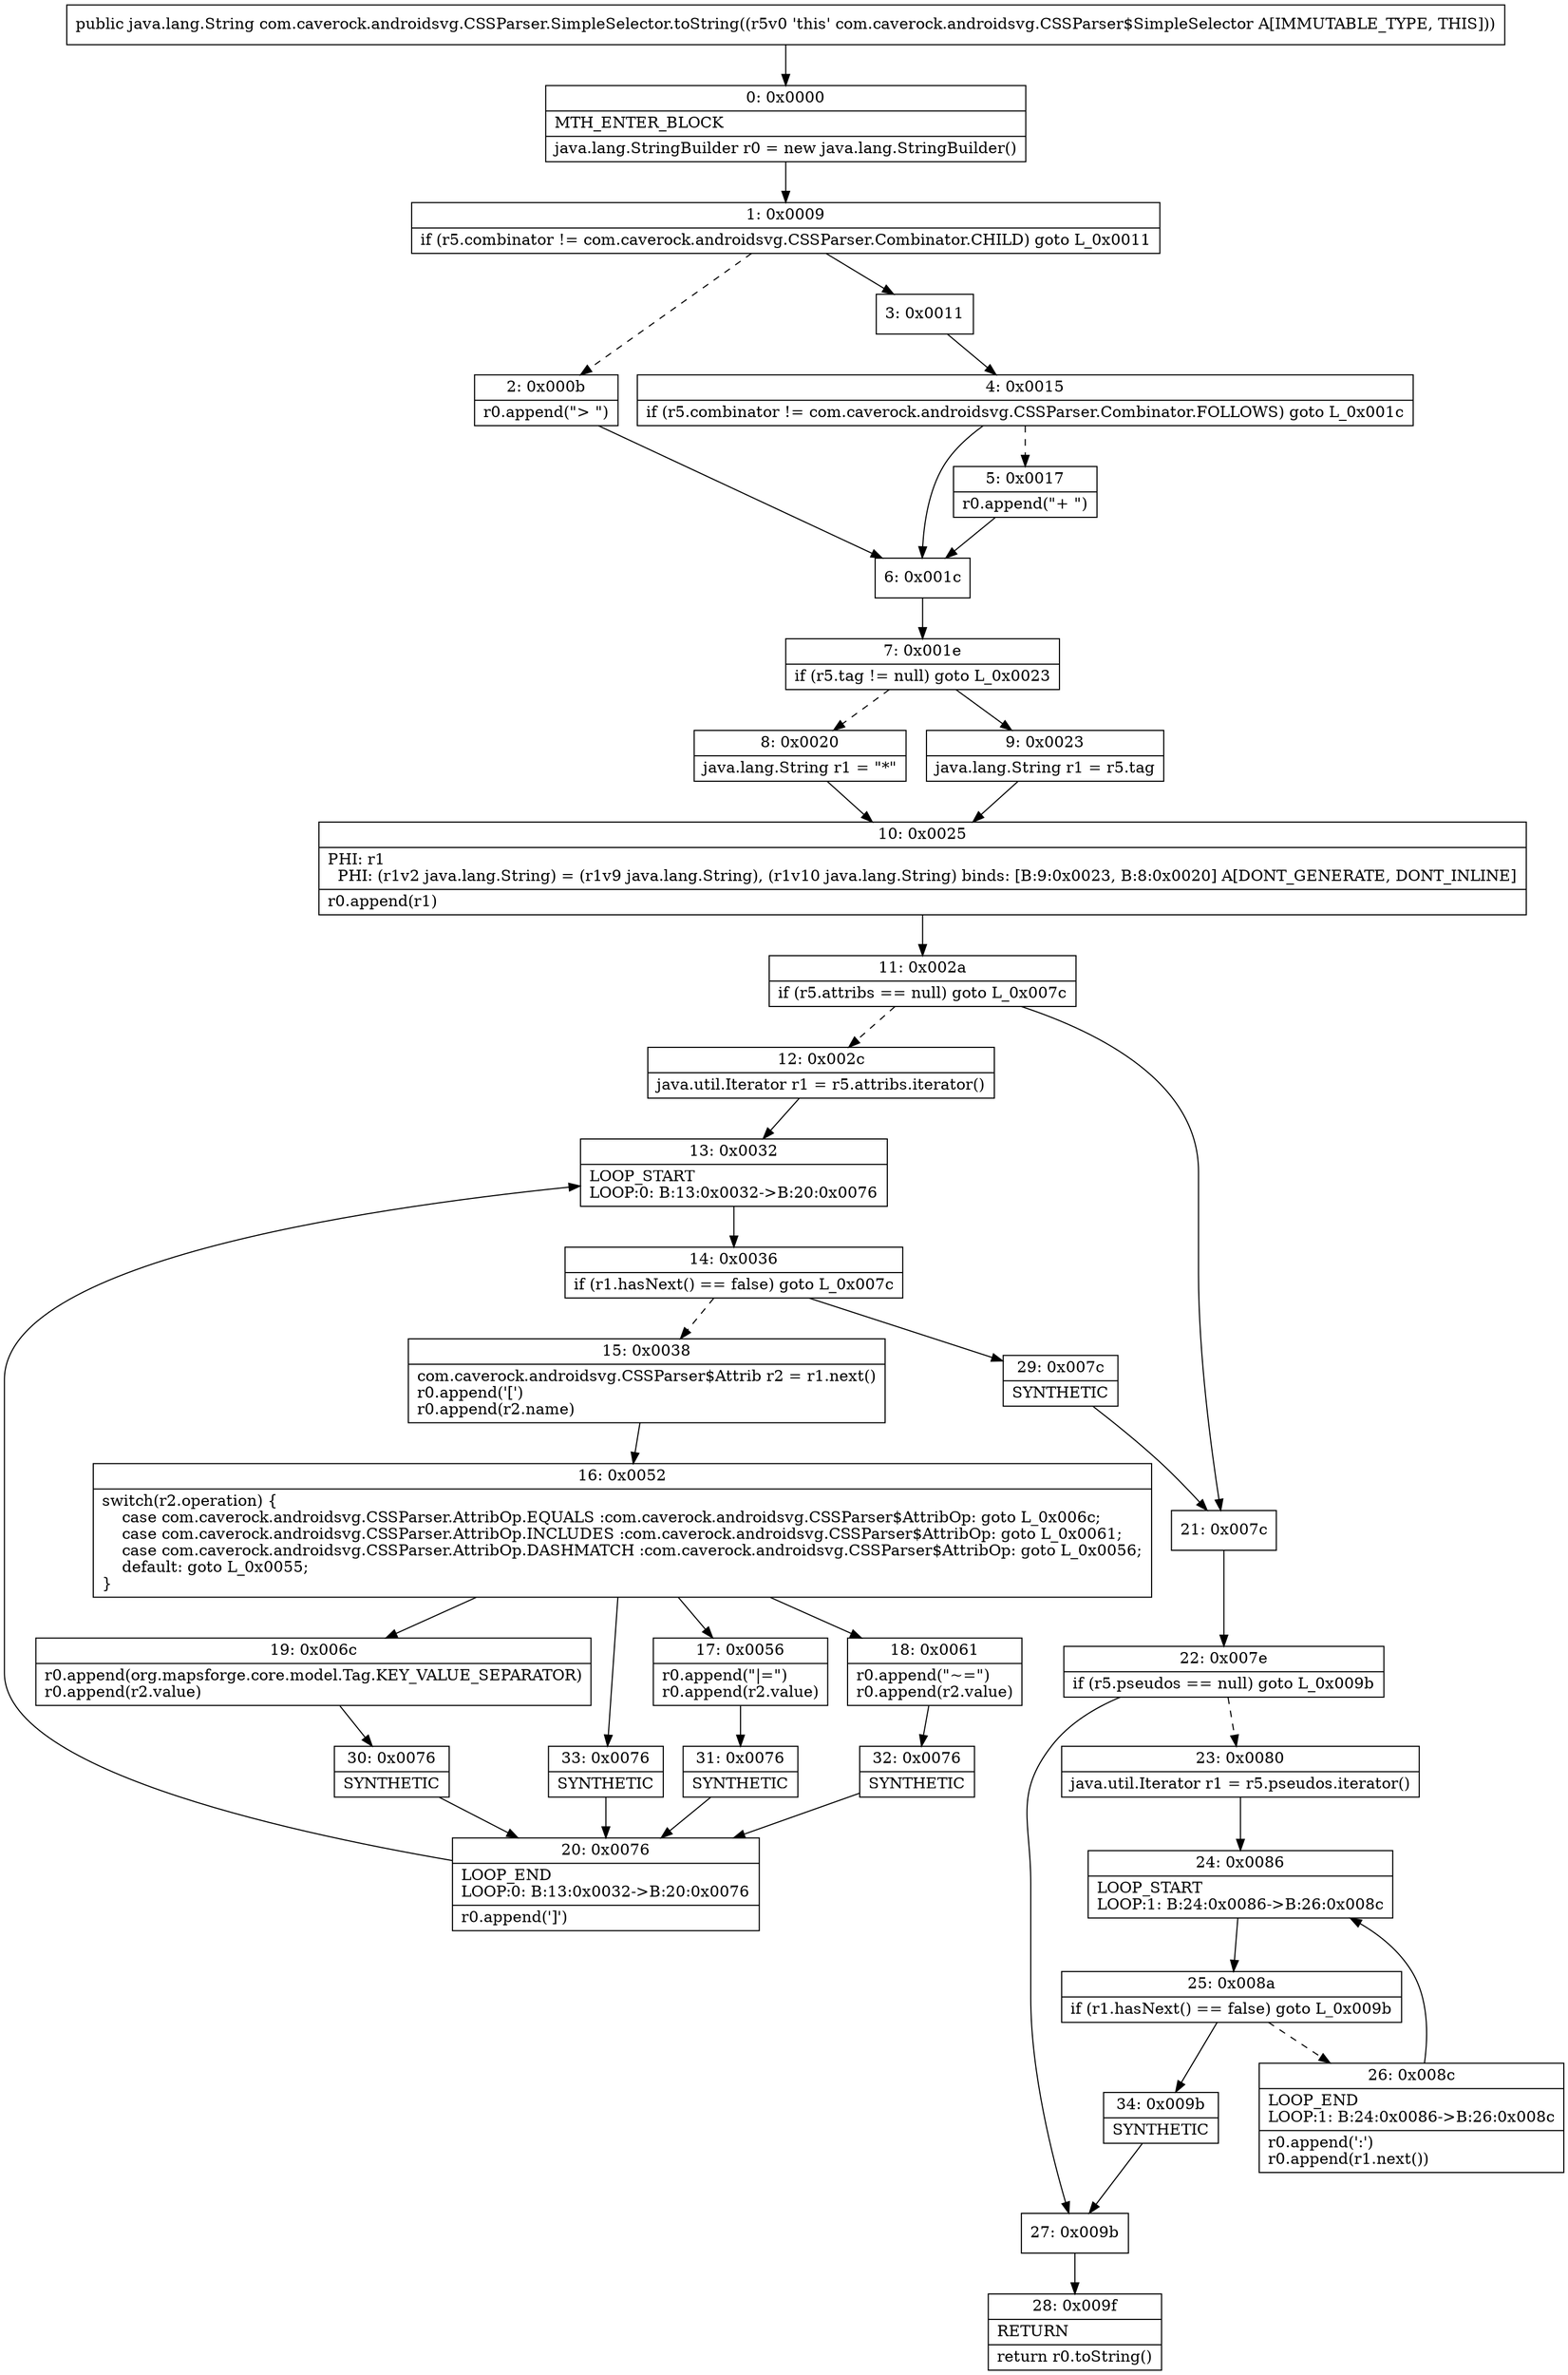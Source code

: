 digraph "CFG forcom.caverock.androidsvg.CSSParser.SimpleSelector.toString()Ljava\/lang\/String;" {
Node_0 [shape=record,label="{0\:\ 0x0000|MTH_ENTER_BLOCK\l|java.lang.StringBuilder r0 = new java.lang.StringBuilder()\l}"];
Node_1 [shape=record,label="{1\:\ 0x0009|if (r5.combinator != com.caverock.androidsvg.CSSParser.Combinator.CHILD) goto L_0x0011\l}"];
Node_2 [shape=record,label="{2\:\ 0x000b|r0.append(\"\> \")\l}"];
Node_3 [shape=record,label="{3\:\ 0x0011}"];
Node_4 [shape=record,label="{4\:\ 0x0015|if (r5.combinator != com.caverock.androidsvg.CSSParser.Combinator.FOLLOWS) goto L_0x001c\l}"];
Node_5 [shape=record,label="{5\:\ 0x0017|r0.append(\"+ \")\l}"];
Node_6 [shape=record,label="{6\:\ 0x001c}"];
Node_7 [shape=record,label="{7\:\ 0x001e|if (r5.tag != null) goto L_0x0023\l}"];
Node_8 [shape=record,label="{8\:\ 0x0020|java.lang.String r1 = \"*\"\l}"];
Node_9 [shape=record,label="{9\:\ 0x0023|java.lang.String r1 = r5.tag\l}"];
Node_10 [shape=record,label="{10\:\ 0x0025|PHI: r1 \l  PHI: (r1v2 java.lang.String) = (r1v9 java.lang.String), (r1v10 java.lang.String) binds: [B:9:0x0023, B:8:0x0020] A[DONT_GENERATE, DONT_INLINE]\l|r0.append(r1)\l}"];
Node_11 [shape=record,label="{11\:\ 0x002a|if (r5.attribs == null) goto L_0x007c\l}"];
Node_12 [shape=record,label="{12\:\ 0x002c|java.util.Iterator r1 = r5.attribs.iterator()\l}"];
Node_13 [shape=record,label="{13\:\ 0x0032|LOOP_START\lLOOP:0: B:13:0x0032\-\>B:20:0x0076\l}"];
Node_14 [shape=record,label="{14\:\ 0x0036|if (r1.hasNext() == false) goto L_0x007c\l}"];
Node_15 [shape=record,label="{15\:\ 0x0038|com.caverock.androidsvg.CSSParser$Attrib r2 = r1.next()\lr0.append('[')\lr0.append(r2.name)\l}"];
Node_16 [shape=record,label="{16\:\ 0x0052|switch(r2.operation) \{\l    case com.caverock.androidsvg.CSSParser.AttribOp.EQUALS :com.caverock.androidsvg.CSSParser$AttribOp: goto L_0x006c;\l    case com.caverock.androidsvg.CSSParser.AttribOp.INCLUDES :com.caverock.androidsvg.CSSParser$AttribOp: goto L_0x0061;\l    case com.caverock.androidsvg.CSSParser.AttribOp.DASHMATCH :com.caverock.androidsvg.CSSParser$AttribOp: goto L_0x0056;\l    default: goto L_0x0055;\l\}\l}"];
Node_17 [shape=record,label="{17\:\ 0x0056|r0.append(\"\|=\")\lr0.append(r2.value)\l}"];
Node_18 [shape=record,label="{18\:\ 0x0061|r0.append(\"~=\")\lr0.append(r2.value)\l}"];
Node_19 [shape=record,label="{19\:\ 0x006c|r0.append(org.mapsforge.core.model.Tag.KEY_VALUE_SEPARATOR)\lr0.append(r2.value)\l}"];
Node_20 [shape=record,label="{20\:\ 0x0076|LOOP_END\lLOOP:0: B:13:0x0032\-\>B:20:0x0076\l|r0.append(']')\l}"];
Node_21 [shape=record,label="{21\:\ 0x007c}"];
Node_22 [shape=record,label="{22\:\ 0x007e|if (r5.pseudos == null) goto L_0x009b\l}"];
Node_23 [shape=record,label="{23\:\ 0x0080|java.util.Iterator r1 = r5.pseudos.iterator()\l}"];
Node_24 [shape=record,label="{24\:\ 0x0086|LOOP_START\lLOOP:1: B:24:0x0086\-\>B:26:0x008c\l}"];
Node_25 [shape=record,label="{25\:\ 0x008a|if (r1.hasNext() == false) goto L_0x009b\l}"];
Node_26 [shape=record,label="{26\:\ 0x008c|LOOP_END\lLOOP:1: B:24:0x0086\-\>B:26:0x008c\l|r0.append(':')\lr0.append(r1.next())\l}"];
Node_27 [shape=record,label="{27\:\ 0x009b}"];
Node_28 [shape=record,label="{28\:\ 0x009f|RETURN\l|return r0.toString()\l}"];
Node_29 [shape=record,label="{29\:\ 0x007c|SYNTHETIC\l}"];
Node_30 [shape=record,label="{30\:\ 0x0076|SYNTHETIC\l}"];
Node_31 [shape=record,label="{31\:\ 0x0076|SYNTHETIC\l}"];
Node_32 [shape=record,label="{32\:\ 0x0076|SYNTHETIC\l}"];
Node_33 [shape=record,label="{33\:\ 0x0076|SYNTHETIC\l}"];
Node_34 [shape=record,label="{34\:\ 0x009b|SYNTHETIC\l}"];
MethodNode[shape=record,label="{public java.lang.String com.caverock.androidsvg.CSSParser.SimpleSelector.toString((r5v0 'this' com.caverock.androidsvg.CSSParser$SimpleSelector A[IMMUTABLE_TYPE, THIS])) }"];
MethodNode -> Node_0;
Node_0 -> Node_1;
Node_1 -> Node_2[style=dashed];
Node_1 -> Node_3;
Node_2 -> Node_6;
Node_3 -> Node_4;
Node_4 -> Node_5[style=dashed];
Node_4 -> Node_6;
Node_5 -> Node_6;
Node_6 -> Node_7;
Node_7 -> Node_8[style=dashed];
Node_7 -> Node_9;
Node_8 -> Node_10;
Node_9 -> Node_10;
Node_10 -> Node_11;
Node_11 -> Node_12[style=dashed];
Node_11 -> Node_21;
Node_12 -> Node_13;
Node_13 -> Node_14;
Node_14 -> Node_15[style=dashed];
Node_14 -> Node_29;
Node_15 -> Node_16;
Node_16 -> Node_17;
Node_16 -> Node_18;
Node_16 -> Node_19;
Node_16 -> Node_33;
Node_17 -> Node_31;
Node_18 -> Node_32;
Node_19 -> Node_30;
Node_20 -> Node_13;
Node_21 -> Node_22;
Node_22 -> Node_23[style=dashed];
Node_22 -> Node_27;
Node_23 -> Node_24;
Node_24 -> Node_25;
Node_25 -> Node_26[style=dashed];
Node_25 -> Node_34;
Node_26 -> Node_24;
Node_27 -> Node_28;
Node_29 -> Node_21;
Node_30 -> Node_20;
Node_31 -> Node_20;
Node_32 -> Node_20;
Node_33 -> Node_20;
Node_34 -> Node_27;
}

